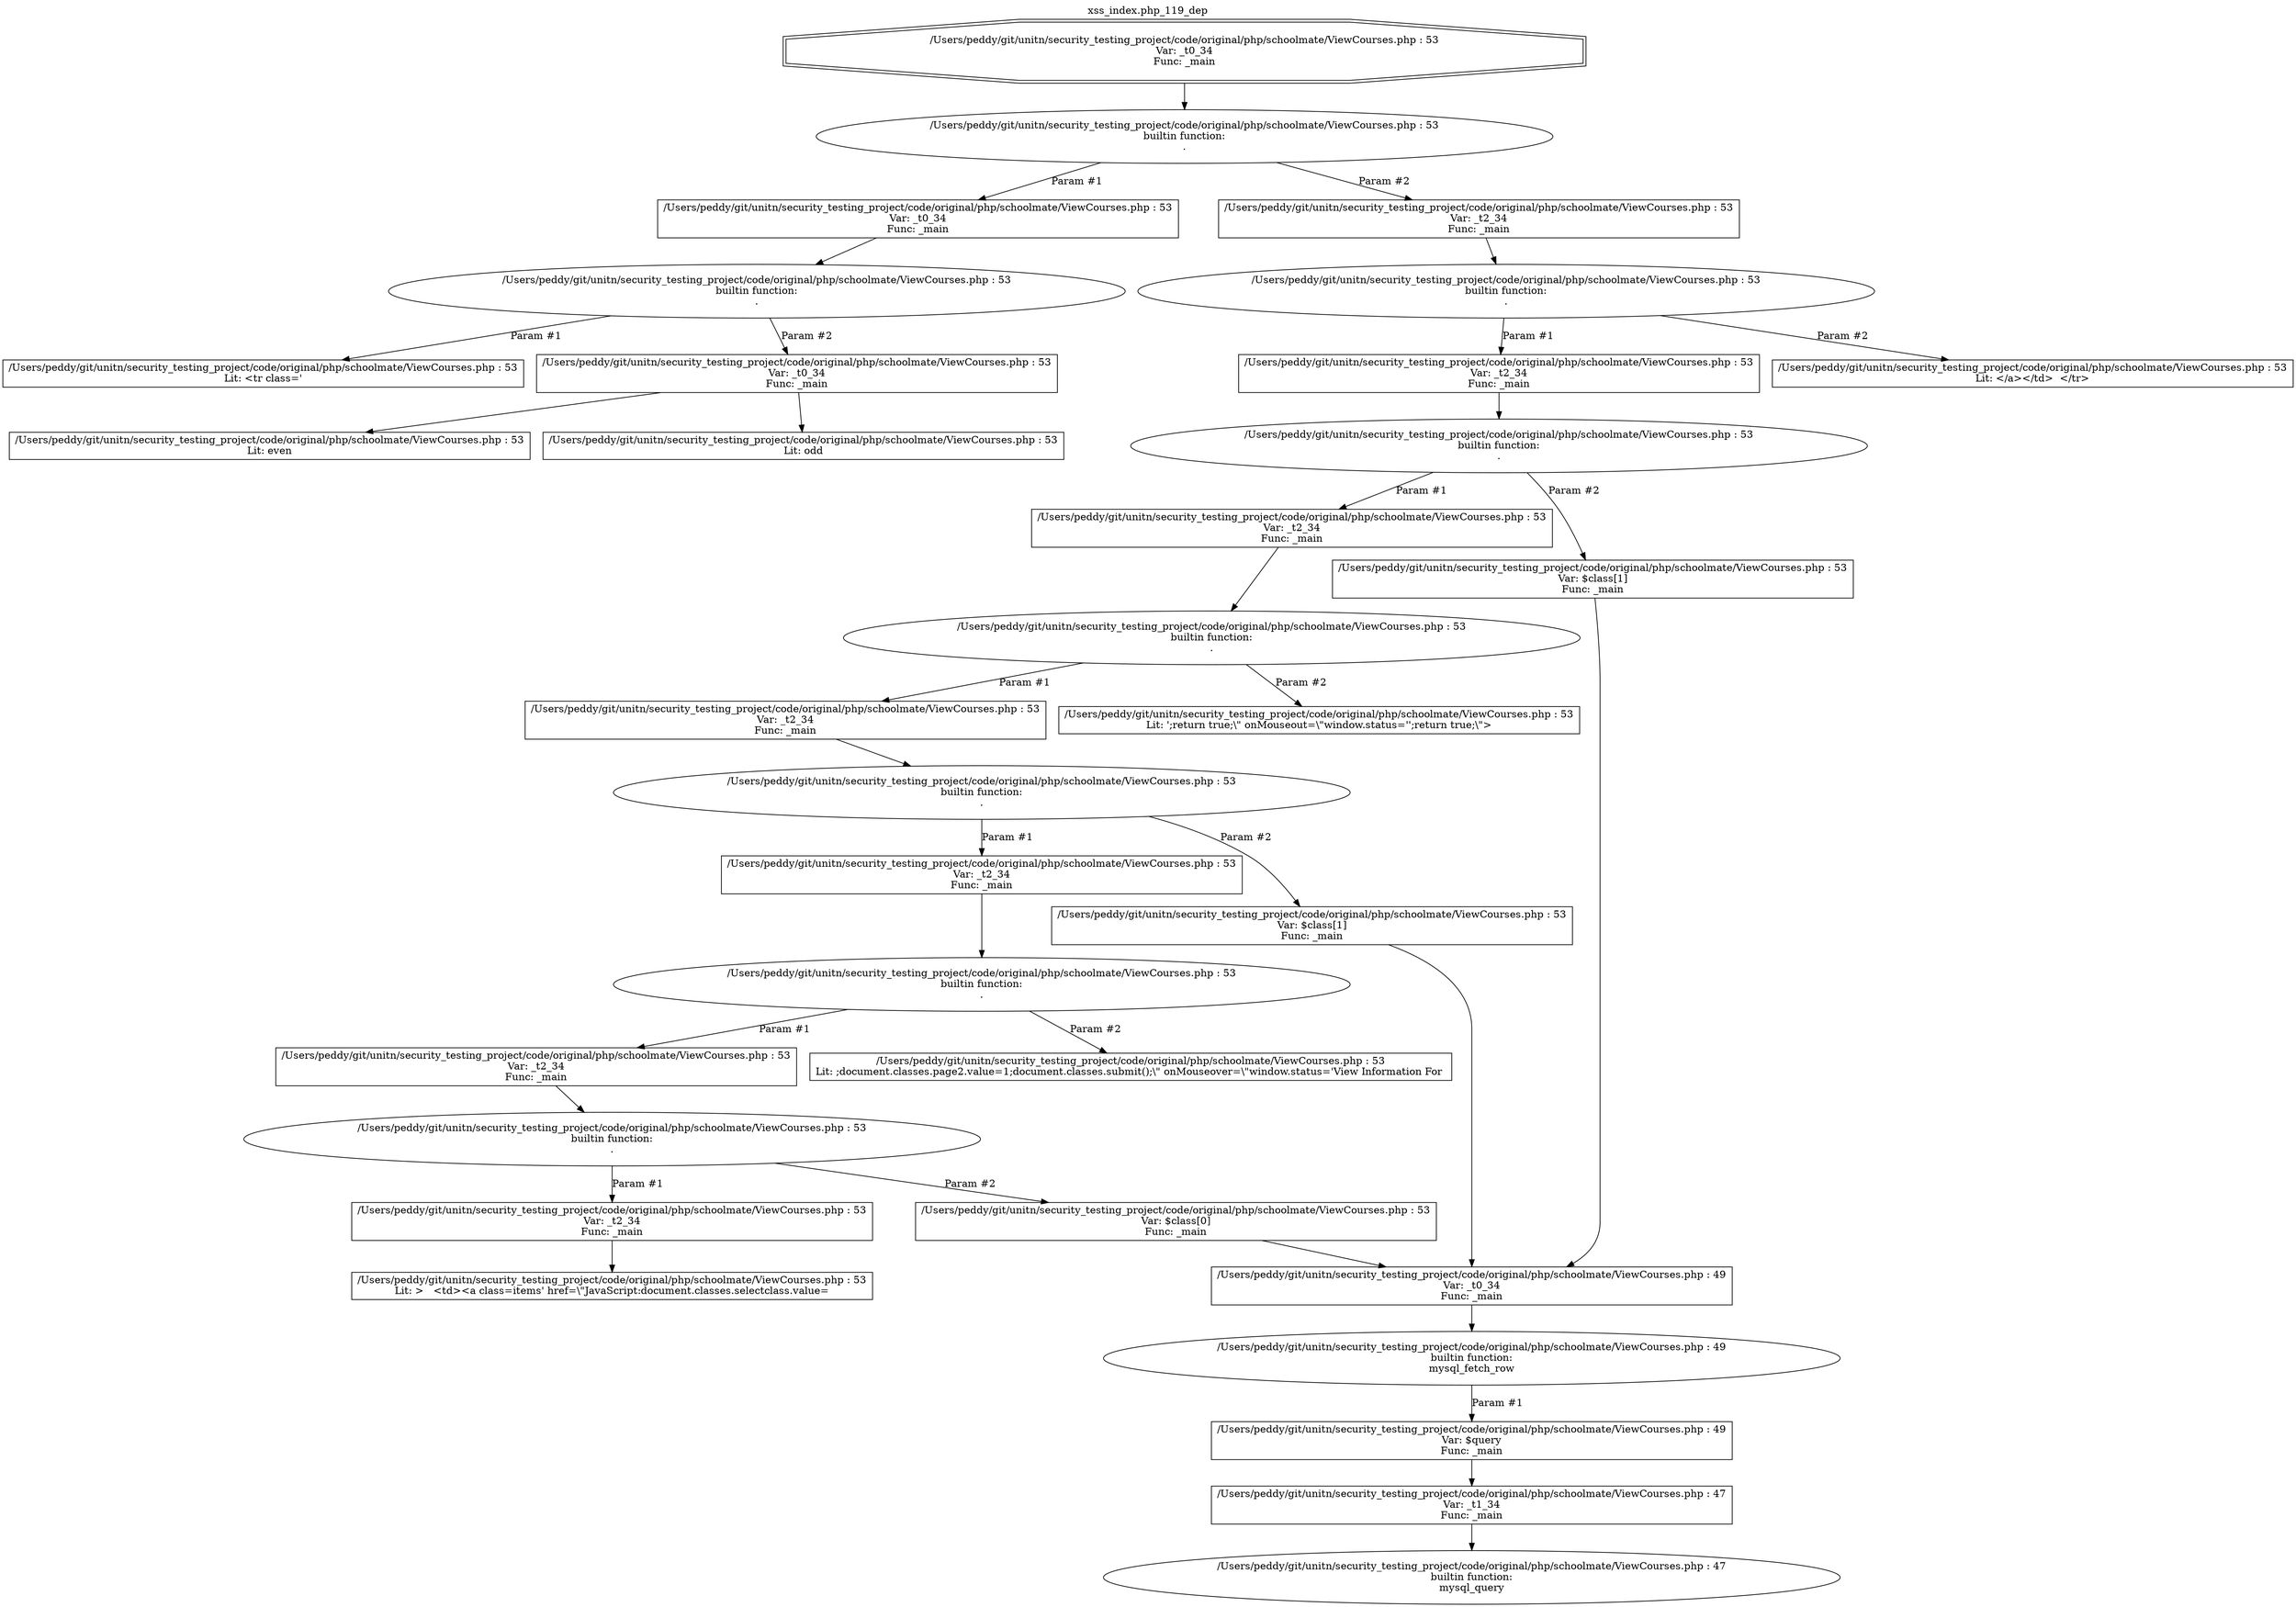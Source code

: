 digraph cfg {
  label="xss_index.php_119_dep";
  labelloc=t;
  n1 [shape=doubleoctagon, label="/Users/peddy/git/unitn/security_testing_project/code/original/php/schoolmate/ViewCourses.php : 53\nVar: _t0_34\nFunc: _main\n"];
  n2 [shape=ellipse, label="/Users/peddy/git/unitn/security_testing_project/code/original/php/schoolmate/ViewCourses.php : 53\nbuiltin function:\n.\n"];
  n3 [shape=box, label="/Users/peddy/git/unitn/security_testing_project/code/original/php/schoolmate/ViewCourses.php : 53\nVar: _t0_34\nFunc: _main\n"];
  n4 [shape=ellipse, label="/Users/peddy/git/unitn/security_testing_project/code/original/php/schoolmate/ViewCourses.php : 53\nbuiltin function:\n.\n"];
  n5 [shape=box, label="/Users/peddy/git/unitn/security_testing_project/code/original/php/schoolmate/ViewCourses.php : 53\nLit: <tr class='\n"];
  n6 [shape=box, label="/Users/peddy/git/unitn/security_testing_project/code/original/php/schoolmate/ViewCourses.php : 53\nVar: _t0_34\nFunc: _main\n"];
  n7 [shape=box, label="/Users/peddy/git/unitn/security_testing_project/code/original/php/schoolmate/ViewCourses.php : 53\nLit: even\n"];
  n8 [shape=box, label="/Users/peddy/git/unitn/security_testing_project/code/original/php/schoolmate/ViewCourses.php : 53\nLit: odd\n"];
  n9 [shape=box, label="/Users/peddy/git/unitn/security_testing_project/code/original/php/schoolmate/ViewCourses.php : 53\nVar: _t2_34\nFunc: _main\n"];
  n10 [shape=ellipse, label="/Users/peddy/git/unitn/security_testing_project/code/original/php/schoolmate/ViewCourses.php : 53\nbuiltin function:\n.\n"];
  n11 [shape=box, label="/Users/peddy/git/unitn/security_testing_project/code/original/php/schoolmate/ViewCourses.php : 53\nVar: _t2_34\nFunc: _main\n"];
  n12 [shape=ellipse, label="/Users/peddy/git/unitn/security_testing_project/code/original/php/schoolmate/ViewCourses.php : 53\nbuiltin function:\n.\n"];
  n13 [shape=box, label="/Users/peddy/git/unitn/security_testing_project/code/original/php/schoolmate/ViewCourses.php : 53\nVar: _t2_34\nFunc: _main\n"];
  n14 [shape=ellipse, label="/Users/peddy/git/unitn/security_testing_project/code/original/php/schoolmate/ViewCourses.php : 53\nbuiltin function:\n.\n"];
  n15 [shape=box, label="/Users/peddy/git/unitn/security_testing_project/code/original/php/schoolmate/ViewCourses.php : 53\nVar: _t2_34\nFunc: _main\n"];
  n16 [shape=ellipse, label="/Users/peddy/git/unitn/security_testing_project/code/original/php/schoolmate/ViewCourses.php : 53\nbuiltin function:\n.\n"];
  n17 [shape=box, label="/Users/peddy/git/unitn/security_testing_project/code/original/php/schoolmate/ViewCourses.php : 53\nVar: _t2_34\nFunc: _main\n"];
  n18 [shape=ellipse, label="/Users/peddy/git/unitn/security_testing_project/code/original/php/schoolmate/ViewCourses.php : 53\nbuiltin function:\n.\n"];
  n19 [shape=box, label="/Users/peddy/git/unitn/security_testing_project/code/original/php/schoolmate/ViewCourses.php : 53\nVar: _t2_34\nFunc: _main\n"];
  n20 [shape=ellipse, label="/Users/peddy/git/unitn/security_testing_project/code/original/php/schoolmate/ViewCourses.php : 53\nbuiltin function:\n.\n"];
  n21 [shape=box, label="/Users/peddy/git/unitn/security_testing_project/code/original/php/schoolmate/ViewCourses.php : 53\nVar: _t2_34\nFunc: _main\n"];
  n22 [shape=box, label="/Users/peddy/git/unitn/security_testing_project/code/original/php/schoolmate/ViewCourses.php : 53\nLit: >   <td><a class=items' href=\\\"JavaScript:document.classes.selectclass.value=\n"];
  n23 [shape=box, label="/Users/peddy/git/unitn/security_testing_project/code/original/php/schoolmate/ViewCourses.php : 53\nVar: $class[0]\nFunc: _main\n"];
  n24 [shape=box, label="/Users/peddy/git/unitn/security_testing_project/code/original/php/schoolmate/ViewCourses.php : 49\nVar: _t0_34\nFunc: _main\n"];
  n25 [shape=ellipse, label="/Users/peddy/git/unitn/security_testing_project/code/original/php/schoolmate/ViewCourses.php : 49\nbuiltin function:\nmysql_fetch_row\n"];
  n26 [shape=box, label="/Users/peddy/git/unitn/security_testing_project/code/original/php/schoolmate/ViewCourses.php : 49\nVar: $query\nFunc: _main\n"];
  n27 [shape=box, label="/Users/peddy/git/unitn/security_testing_project/code/original/php/schoolmate/ViewCourses.php : 47\nVar: _t1_34\nFunc: _main\n"];
  n28 [shape=ellipse, label="/Users/peddy/git/unitn/security_testing_project/code/original/php/schoolmate/ViewCourses.php : 47\nbuiltin function:\nmysql_query\n"];
  n29 [shape=box, label="/Users/peddy/git/unitn/security_testing_project/code/original/php/schoolmate/ViewCourses.php : 53\nLit: ;document.classes.page2.value=1;document.classes.submit();\\\" onMouseover=\\\"window.status='View Information For \n"];
  n30 [shape=box, label="/Users/peddy/git/unitn/security_testing_project/code/original/php/schoolmate/ViewCourses.php : 53\nVar: $class[1]\nFunc: _main\n"];
  n31 [shape=box, label="/Users/peddy/git/unitn/security_testing_project/code/original/php/schoolmate/ViewCourses.php : 53\nLit: ';return true;\\\" onMouseout=\\\"window.status='';return true;\\\">\n"];
  n32 [shape=box, label="/Users/peddy/git/unitn/security_testing_project/code/original/php/schoolmate/ViewCourses.php : 53\nVar: $class[1]\nFunc: _main\n"];
  n33 [shape=box, label="/Users/peddy/git/unitn/security_testing_project/code/original/php/schoolmate/ViewCourses.php : 53\nLit: </a></td>  </tr>\n"];
  n1 -> n2;
  n3 -> n4;
  n4 -> n5[label="Param #1"];
  n4 -> n6[label="Param #2"];
  n6 -> n7;
  n6 -> n8;
  n2 -> n3[label="Param #1"];
  n2 -> n9[label="Param #2"];
  n9 -> n10;
  n11 -> n12;
  n13 -> n14;
  n15 -> n16;
  n17 -> n18;
  n19 -> n20;
  n21 -> n22;
  n20 -> n21[label="Param #1"];
  n20 -> n23[label="Param #2"];
  n24 -> n25;
  n27 -> n28;
  n26 -> n27;
  n25 -> n26[label="Param #1"];
  n23 -> n24;
  n18 -> n19[label="Param #1"];
  n18 -> n29[label="Param #2"];
  n16 -> n17[label="Param #1"];
  n16 -> n30[label="Param #2"];
  n30 -> n24;
  n14 -> n15[label="Param #1"];
  n14 -> n31[label="Param #2"];
  n12 -> n13[label="Param #1"];
  n12 -> n32[label="Param #2"];
  n32 -> n24;
  n10 -> n11[label="Param #1"];
  n10 -> n33[label="Param #2"];
}
